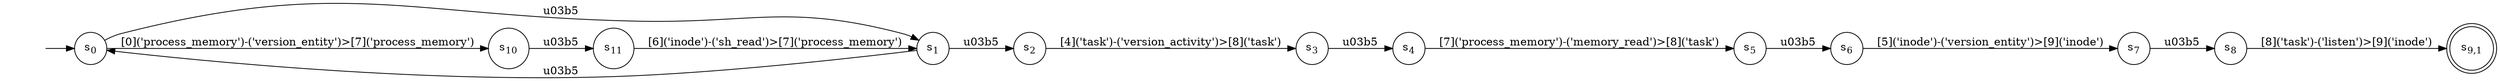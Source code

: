 digraph NFA {
    rankdir = LR;
    I [style = invis];
    I -> S0;
    S0 [label = <s<sub>0</sub>>, shape = circle];
    S1 [label = <s<sub>1</sub>>, shape = circle];
    S1 -> S0 [label = "\u03b5"];
    S2 [label = <s<sub>2</sub>>, shape = circle];
    S3 [label = <s<sub>3</sub>>, shape = circle];
    S4 [label = <s<sub>4</sub>>, shape = circle];
    S5 [label = <s<sub>5</sub>>, shape = circle];
    S6 [label = <s<sub>6</sub>>, shape = circle];
    S7 [label = <s<sub>7</sub>>, shape = circle];
    S8 [label = <s<sub>8</sub>>, shape = circle];
    S9 [label = <s<sub>9,1</sub>>, shape = circle, peripheries = 2];
    S8 -> S9 [label = "[8]('task')-('listen')>[9]('inode')"];
    S7 -> S8 [label = "\u03b5"];
    S6 -> S7 [label = "[5]('inode')-('version_entity')>[9]('inode')"];
    S5 -> S6 [label = "\u03b5"];
    S4 -> S5 [label = "[7]('process_memory')-('memory_read')>[8]('task')"];
    S3 -> S4 [label = "\u03b5"];
    S2 -> S3 [label = "[4]('task')-('version_activity')>[8]('task')"];
    S1 -> S2 [label = "\u03b5"];
    S0 -> S1 [label = "\u03b5"];
    S10 [label = <s<sub>10</sub>>, shape = circle];
    S11 [label = <s<sub>11</sub>>, shape = circle];
    S11 -> S1 [label = "[6]('inode')-('sh_read')>[7]('process_memory')"];
    S10 -> S11 [label = "\u03b5"];
    S0 -> S10 [label = "[0]('process_memory')-('version_entity')>[7]('process_memory')"];
}
